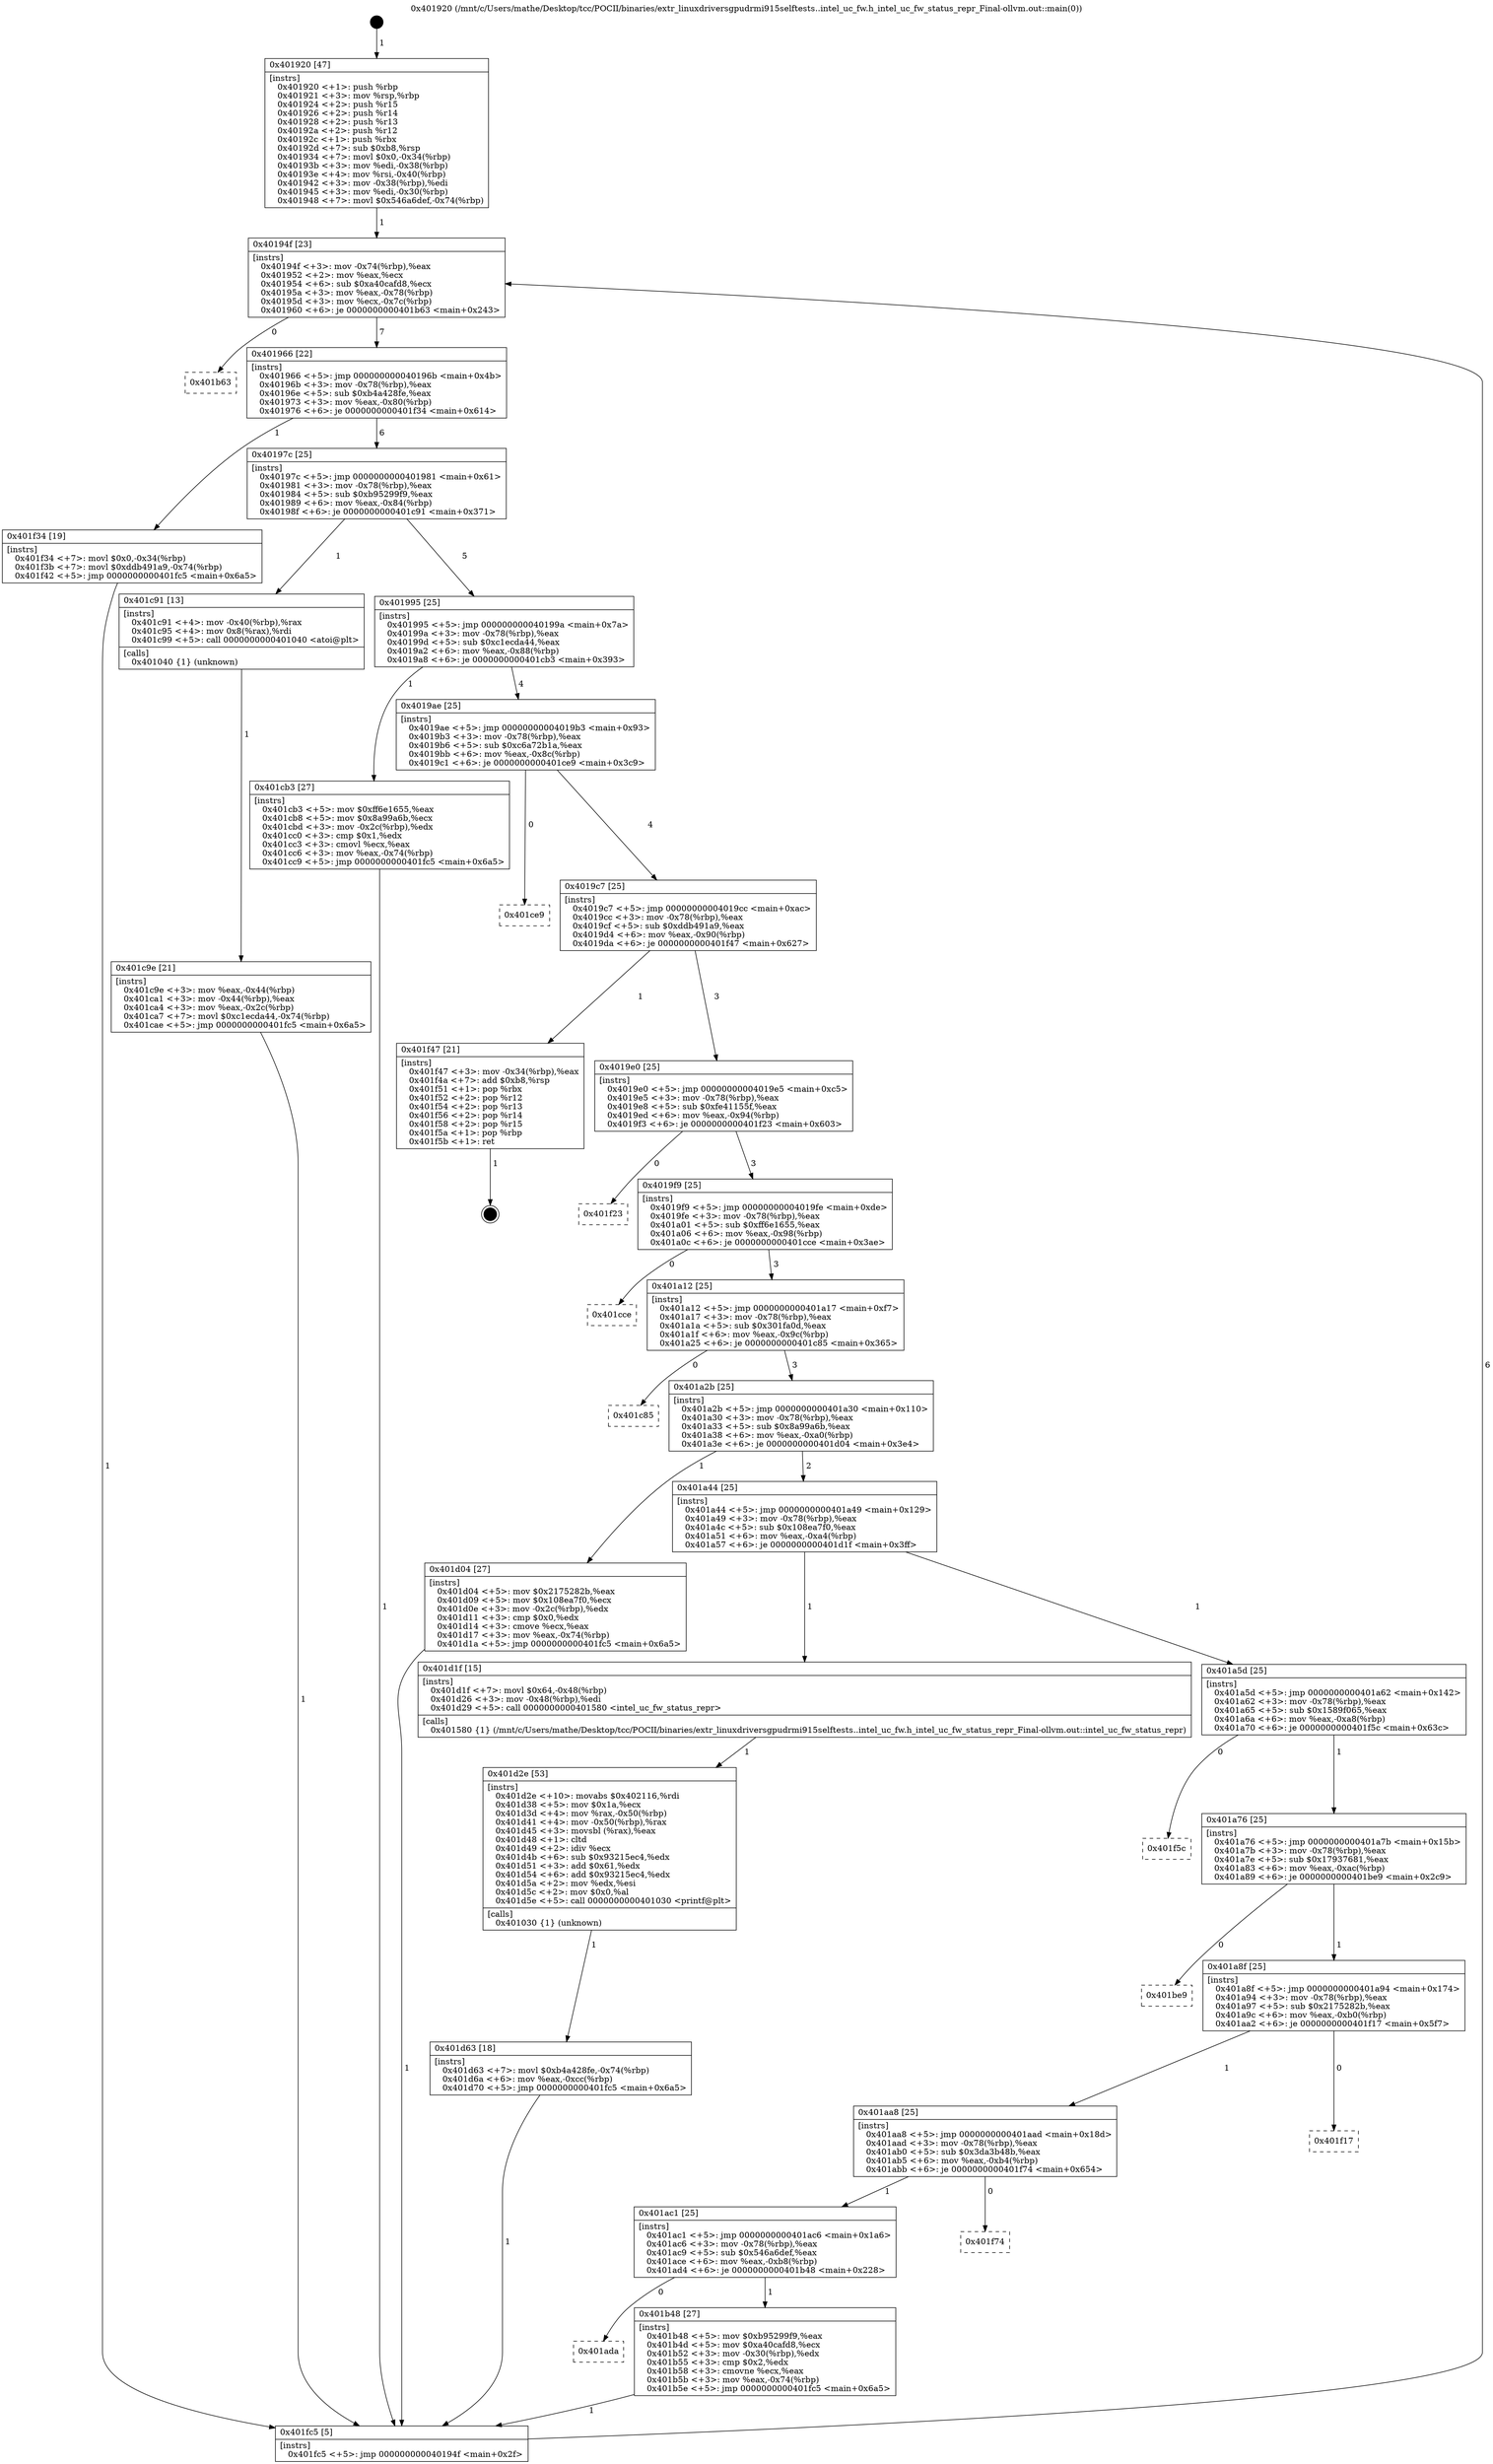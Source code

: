 digraph "0x401920" {
  label = "0x401920 (/mnt/c/Users/mathe/Desktop/tcc/POCII/binaries/extr_linuxdriversgpudrmi915selftests..intel_uc_fw.h_intel_uc_fw_status_repr_Final-ollvm.out::main(0))"
  labelloc = "t"
  node[shape=record]

  Entry [label="",width=0.3,height=0.3,shape=circle,fillcolor=black,style=filled]
  "0x40194f" [label="{
     0x40194f [23]\l
     | [instrs]\l
     &nbsp;&nbsp;0x40194f \<+3\>: mov -0x74(%rbp),%eax\l
     &nbsp;&nbsp;0x401952 \<+2\>: mov %eax,%ecx\l
     &nbsp;&nbsp;0x401954 \<+6\>: sub $0xa40cafd8,%ecx\l
     &nbsp;&nbsp;0x40195a \<+3\>: mov %eax,-0x78(%rbp)\l
     &nbsp;&nbsp;0x40195d \<+3\>: mov %ecx,-0x7c(%rbp)\l
     &nbsp;&nbsp;0x401960 \<+6\>: je 0000000000401b63 \<main+0x243\>\l
  }"]
  "0x401b63" [label="{
     0x401b63\l
  }", style=dashed]
  "0x401966" [label="{
     0x401966 [22]\l
     | [instrs]\l
     &nbsp;&nbsp;0x401966 \<+5\>: jmp 000000000040196b \<main+0x4b\>\l
     &nbsp;&nbsp;0x40196b \<+3\>: mov -0x78(%rbp),%eax\l
     &nbsp;&nbsp;0x40196e \<+5\>: sub $0xb4a428fe,%eax\l
     &nbsp;&nbsp;0x401973 \<+3\>: mov %eax,-0x80(%rbp)\l
     &nbsp;&nbsp;0x401976 \<+6\>: je 0000000000401f34 \<main+0x614\>\l
  }"]
  Exit [label="",width=0.3,height=0.3,shape=circle,fillcolor=black,style=filled,peripheries=2]
  "0x401f34" [label="{
     0x401f34 [19]\l
     | [instrs]\l
     &nbsp;&nbsp;0x401f34 \<+7\>: movl $0x0,-0x34(%rbp)\l
     &nbsp;&nbsp;0x401f3b \<+7\>: movl $0xddb491a9,-0x74(%rbp)\l
     &nbsp;&nbsp;0x401f42 \<+5\>: jmp 0000000000401fc5 \<main+0x6a5\>\l
  }"]
  "0x40197c" [label="{
     0x40197c [25]\l
     | [instrs]\l
     &nbsp;&nbsp;0x40197c \<+5\>: jmp 0000000000401981 \<main+0x61\>\l
     &nbsp;&nbsp;0x401981 \<+3\>: mov -0x78(%rbp),%eax\l
     &nbsp;&nbsp;0x401984 \<+5\>: sub $0xb95299f9,%eax\l
     &nbsp;&nbsp;0x401989 \<+6\>: mov %eax,-0x84(%rbp)\l
     &nbsp;&nbsp;0x40198f \<+6\>: je 0000000000401c91 \<main+0x371\>\l
  }"]
  "0x401d63" [label="{
     0x401d63 [18]\l
     | [instrs]\l
     &nbsp;&nbsp;0x401d63 \<+7\>: movl $0xb4a428fe,-0x74(%rbp)\l
     &nbsp;&nbsp;0x401d6a \<+6\>: mov %eax,-0xcc(%rbp)\l
     &nbsp;&nbsp;0x401d70 \<+5\>: jmp 0000000000401fc5 \<main+0x6a5\>\l
  }"]
  "0x401c91" [label="{
     0x401c91 [13]\l
     | [instrs]\l
     &nbsp;&nbsp;0x401c91 \<+4\>: mov -0x40(%rbp),%rax\l
     &nbsp;&nbsp;0x401c95 \<+4\>: mov 0x8(%rax),%rdi\l
     &nbsp;&nbsp;0x401c99 \<+5\>: call 0000000000401040 \<atoi@plt\>\l
     | [calls]\l
     &nbsp;&nbsp;0x401040 \{1\} (unknown)\l
  }"]
  "0x401995" [label="{
     0x401995 [25]\l
     | [instrs]\l
     &nbsp;&nbsp;0x401995 \<+5\>: jmp 000000000040199a \<main+0x7a\>\l
     &nbsp;&nbsp;0x40199a \<+3\>: mov -0x78(%rbp),%eax\l
     &nbsp;&nbsp;0x40199d \<+5\>: sub $0xc1ecda44,%eax\l
     &nbsp;&nbsp;0x4019a2 \<+6\>: mov %eax,-0x88(%rbp)\l
     &nbsp;&nbsp;0x4019a8 \<+6\>: je 0000000000401cb3 \<main+0x393\>\l
  }"]
  "0x401d2e" [label="{
     0x401d2e [53]\l
     | [instrs]\l
     &nbsp;&nbsp;0x401d2e \<+10\>: movabs $0x402116,%rdi\l
     &nbsp;&nbsp;0x401d38 \<+5\>: mov $0x1a,%ecx\l
     &nbsp;&nbsp;0x401d3d \<+4\>: mov %rax,-0x50(%rbp)\l
     &nbsp;&nbsp;0x401d41 \<+4\>: mov -0x50(%rbp),%rax\l
     &nbsp;&nbsp;0x401d45 \<+3\>: movsbl (%rax),%eax\l
     &nbsp;&nbsp;0x401d48 \<+1\>: cltd\l
     &nbsp;&nbsp;0x401d49 \<+2\>: idiv %ecx\l
     &nbsp;&nbsp;0x401d4b \<+6\>: sub $0x93215ec4,%edx\l
     &nbsp;&nbsp;0x401d51 \<+3\>: add $0x61,%edx\l
     &nbsp;&nbsp;0x401d54 \<+6\>: add $0x93215ec4,%edx\l
     &nbsp;&nbsp;0x401d5a \<+2\>: mov %edx,%esi\l
     &nbsp;&nbsp;0x401d5c \<+2\>: mov $0x0,%al\l
     &nbsp;&nbsp;0x401d5e \<+5\>: call 0000000000401030 \<printf@plt\>\l
     | [calls]\l
     &nbsp;&nbsp;0x401030 \{1\} (unknown)\l
  }"]
  "0x401cb3" [label="{
     0x401cb3 [27]\l
     | [instrs]\l
     &nbsp;&nbsp;0x401cb3 \<+5\>: mov $0xff6e1655,%eax\l
     &nbsp;&nbsp;0x401cb8 \<+5\>: mov $0x8a99a6b,%ecx\l
     &nbsp;&nbsp;0x401cbd \<+3\>: mov -0x2c(%rbp),%edx\l
     &nbsp;&nbsp;0x401cc0 \<+3\>: cmp $0x1,%edx\l
     &nbsp;&nbsp;0x401cc3 \<+3\>: cmovl %ecx,%eax\l
     &nbsp;&nbsp;0x401cc6 \<+3\>: mov %eax,-0x74(%rbp)\l
     &nbsp;&nbsp;0x401cc9 \<+5\>: jmp 0000000000401fc5 \<main+0x6a5\>\l
  }"]
  "0x4019ae" [label="{
     0x4019ae [25]\l
     | [instrs]\l
     &nbsp;&nbsp;0x4019ae \<+5\>: jmp 00000000004019b3 \<main+0x93\>\l
     &nbsp;&nbsp;0x4019b3 \<+3\>: mov -0x78(%rbp),%eax\l
     &nbsp;&nbsp;0x4019b6 \<+5\>: sub $0xc6a72b1a,%eax\l
     &nbsp;&nbsp;0x4019bb \<+6\>: mov %eax,-0x8c(%rbp)\l
     &nbsp;&nbsp;0x4019c1 \<+6\>: je 0000000000401ce9 \<main+0x3c9\>\l
  }"]
  "0x401c9e" [label="{
     0x401c9e [21]\l
     | [instrs]\l
     &nbsp;&nbsp;0x401c9e \<+3\>: mov %eax,-0x44(%rbp)\l
     &nbsp;&nbsp;0x401ca1 \<+3\>: mov -0x44(%rbp),%eax\l
     &nbsp;&nbsp;0x401ca4 \<+3\>: mov %eax,-0x2c(%rbp)\l
     &nbsp;&nbsp;0x401ca7 \<+7\>: movl $0xc1ecda44,-0x74(%rbp)\l
     &nbsp;&nbsp;0x401cae \<+5\>: jmp 0000000000401fc5 \<main+0x6a5\>\l
  }"]
  "0x401ce9" [label="{
     0x401ce9\l
  }", style=dashed]
  "0x4019c7" [label="{
     0x4019c7 [25]\l
     | [instrs]\l
     &nbsp;&nbsp;0x4019c7 \<+5\>: jmp 00000000004019cc \<main+0xac\>\l
     &nbsp;&nbsp;0x4019cc \<+3\>: mov -0x78(%rbp),%eax\l
     &nbsp;&nbsp;0x4019cf \<+5\>: sub $0xddb491a9,%eax\l
     &nbsp;&nbsp;0x4019d4 \<+6\>: mov %eax,-0x90(%rbp)\l
     &nbsp;&nbsp;0x4019da \<+6\>: je 0000000000401f47 \<main+0x627\>\l
  }"]
  "0x401920" [label="{
     0x401920 [47]\l
     | [instrs]\l
     &nbsp;&nbsp;0x401920 \<+1\>: push %rbp\l
     &nbsp;&nbsp;0x401921 \<+3\>: mov %rsp,%rbp\l
     &nbsp;&nbsp;0x401924 \<+2\>: push %r15\l
     &nbsp;&nbsp;0x401926 \<+2\>: push %r14\l
     &nbsp;&nbsp;0x401928 \<+2\>: push %r13\l
     &nbsp;&nbsp;0x40192a \<+2\>: push %r12\l
     &nbsp;&nbsp;0x40192c \<+1\>: push %rbx\l
     &nbsp;&nbsp;0x40192d \<+7\>: sub $0xb8,%rsp\l
     &nbsp;&nbsp;0x401934 \<+7\>: movl $0x0,-0x34(%rbp)\l
     &nbsp;&nbsp;0x40193b \<+3\>: mov %edi,-0x38(%rbp)\l
     &nbsp;&nbsp;0x40193e \<+4\>: mov %rsi,-0x40(%rbp)\l
     &nbsp;&nbsp;0x401942 \<+3\>: mov -0x38(%rbp),%edi\l
     &nbsp;&nbsp;0x401945 \<+3\>: mov %edi,-0x30(%rbp)\l
     &nbsp;&nbsp;0x401948 \<+7\>: movl $0x546a6def,-0x74(%rbp)\l
  }"]
  "0x401f47" [label="{
     0x401f47 [21]\l
     | [instrs]\l
     &nbsp;&nbsp;0x401f47 \<+3\>: mov -0x34(%rbp),%eax\l
     &nbsp;&nbsp;0x401f4a \<+7\>: add $0xb8,%rsp\l
     &nbsp;&nbsp;0x401f51 \<+1\>: pop %rbx\l
     &nbsp;&nbsp;0x401f52 \<+2\>: pop %r12\l
     &nbsp;&nbsp;0x401f54 \<+2\>: pop %r13\l
     &nbsp;&nbsp;0x401f56 \<+2\>: pop %r14\l
     &nbsp;&nbsp;0x401f58 \<+2\>: pop %r15\l
     &nbsp;&nbsp;0x401f5a \<+1\>: pop %rbp\l
     &nbsp;&nbsp;0x401f5b \<+1\>: ret\l
  }"]
  "0x4019e0" [label="{
     0x4019e0 [25]\l
     | [instrs]\l
     &nbsp;&nbsp;0x4019e0 \<+5\>: jmp 00000000004019e5 \<main+0xc5\>\l
     &nbsp;&nbsp;0x4019e5 \<+3\>: mov -0x78(%rbp),%eax\l
     &nbsp;&nbsp;0x4019e8 \<+5\>: sub $0xfe41155f,%eax\l
     &nbsp;&nbsp;0x4019ed \<+6\>: mov %eax,-0x94(%rbp)\l
     &nbsp;&nbsp;0x4019f3 \<+6\>: je 0000000000401f23 \<main+0x603\>\l
  }"]
  "0x401fc5" [label="{
     0x401fc5 [5]\l
     | [instrs]\l
     &nbsp;&nbsp;0x401fc5 \<+5\>: jmp 000000000040194f \<main+0x2f\>\l
  }"]
  "0x401f23" [label="{
     0x401f23\l
  }", style=dashed]
  "0x4019f9" [label="{
     0x4019f9 [25]\l
     | [instrs]\l
     &nbsp;&nbsp;0x4019f9 \<+5\>: jmp 00000000004019fe \<main+0xde\>\l
     &nbsp;&nbsp;0x4019fe \<+3\>: mov -0x78(%rbp),%eax\l
     &nbsp;&nbsp;0x401a01 \<+5\>: sub $0xff6e1655,%eax\l
     &nbsp;&nbsp;0x401a06 \<+6\>: mov %eax,-0x98(%rbp)\l
     &nbsp;&nbsp;0x401a0c \<+6\>: je 0000000000401cce \<main+0x3ae\>\l
  }"]
  "0x401ada" [label="{
     0x401ada\l
  }", style=dashed]
  "0x401cce" [label="{
     0x401cce\l
  }", style=dashed]
  "0x401a12" [label="{
     0x401a12 [25]\l
     | [instrs]\l
     &nbsp;&nbsp;0x401a12 \<+5\>: jmp 0000000000401a17 \<main+0xf7\>\l
     &nbsp;&nbsp;0x401a17 \<+3\>: mov -0x78(%rbp),%eax\l
     &nbsp;&nbsp;0x401a1a \<+5\>: sub $0x301fa0d,%eax\l
     &nbsp;&nbsp;0x401a1f \<+6\>: mov %eax,-0x9c(%rbp)\l
     &nbsp;&nbsp;0x401a25 \<+6\>: je 0000000000401c85 \<main+0x365\>\l
  }"]
  "0x401b48" [label="{
     0x401b48 [27]\l
     | [instrs]\l
     &nbsp;&nbsp;0x401b48 \<+5\>: mov $0xb95299f9,%eax\l
     &nbsp;&nbsp;0x401b4d \<+5\>: mov $0xa40cafd8,%ecx\l
     &nbsp;&nbsp;0x401b52 \<+3\>: mov -0x30(%rbp),%edx\l
     &nbsp;&nbsp;0x401b55 \<+3\>: cmp $0x2,%edx\l
     &nbsp;&nbsp;0x401b58 \<+3\>: cmovne %ecx,%eax\l
     &nbsp;&nbsp;0x401b5b \<+3\>: mov %eax,-0x74(%rbp)\l
     &nbsp;&nbsp;0x401b5e \<+5\>: jmp 0000000000401fc5 \<main+0x6a5\>\l
  }"]
  "0x401c85" [label="{
     0x401c85\l
  }", style=dashed]
  "0x401a2b" [label="{
     0x401a2b [25]\l
     | [instrs]\l
     &nbsp;&nbsp;0x401a2b \<+5\>: jmp 0000000000401a30 \<main+0x110\>\l
     &nbsp;&nbsp;0x401a30 \<+3\>: mov -0x78(%rbp),%eax\l
     &nbsp;&nbsp;0x401a33 \<+5\>: sub $0x8a99a6b,%eax\l
     &nbsp;&nbsp;0x401a38 \<+6\>: mov %eax,-0xa0(%rbp)\l
     &nbsp;&nbsp;0x401a3e \<+6\>: je 0000000000401d04 \<main+0x3e4\>\l
  }"]
  "0x401ac1" [label="{
     0x401ac1 [25]\l
     | [instrs]\l
     &nbsp;&nbsp;0x401ac1 \<+5\>: jmp 0000000000401ac6 \<main+0x1a6\>\l
     &nbsp;&nbsp;0x401ac6 \<+3\>: mov -0x78(%rbp),%eax\l
     &nbsp;&nbsp;0x401ac9 \<+5\>: sub $0x546a6def,%eax\l
     &nbsp;&nbsp;0x401ace \<+6\>: mov %eax,-0xb8(%rbp)\l
     &nbsp;&nbsp;0x401ad4 \<+6\>: je 0000000000401b48 \<main+0x228\>\l
  }"]
  "0x401d04" [label="{
     0x401d04 [27]\l
     | [instrs]\l
     &nbsp;&nbsp;0x401d04 \<+5\>: mov $0x2175282b,%eax\l
     &nbsp;&nbsp;0x401d09 \<+5\>: mov $0x108ea7f0,%ecx\l
     &nbsp;&nbsp;0x401d0e \<+3\>: mov -0x2c(%rbp),%edx\l
     &nbsp;&nbsp;0x401d11 \<+3\>: cmp $0x0,%edx\l
     &nbsp;&nbsp;0x401d14 \<+3\>: cmove %ecx,%eax\l
     &nbsp;&nbsp;0x401d17 \<+3\>: mov %eax,-0x74(%rbp)\l
     &nbsp;&nbsp;0x401d1a \<+5\>: jmp 0000000000401fc5 \<main+0x6a5\>\l
  }"]
  "0x401a44" [label="{
     0x401a44 [25]\l
     | [instrs]\l
     &nbsp;&nbsp;0x401a44 \<+5\>: jmp 0000000000401a49 \<main+0x129\>\l
     &nbsp;&nbsp;0x401a49 \<+3\>: mov -0x78(%rbp),%eax\l
     &nbsp;&nbsp;0x401a4c \<+5\>: sub $0x108ea7f0,%eax\l
     &nbsp;&nbsp;0x401a51 \<+6\>: mov %eax,-0xa4(%rbp)\l
     &nbsp;&nbsp;0x401a57 \<+6\>: je 0000000000401d1f \<main+0x3ff\>\l
  }"]
  "0x401f74" [label="{
     0x401f74\l
  }", style=dashed]
  "0x401d1f" [label="{
     0x401d1f [15]\l
     | [instrs]\l
     &nbsp;&nbsp;0x401d1f \<+7\>: movl $0x64,-0x48(%rbp)\l
     &nbsp;&nbsp;0x401d26 \<+3\>: mov -0x48(%rbp),%edi\l
     &nbsp;&nbsp;0x401d29 \<+5\>: call 0000000000401580 \<intel_uc_fw_status_repr\>\l
     | [calls]\l
     &nbsp;&nbsp;0x401580 \{1\} (/mnt/c/Users/mathe/Desktop/tcc/POCII/binaries/extr_linuxdriversgpudrmi915selftests..intel_uc_fw.h_intel_uc_fw_status_repr_Final-ollvm.out::intel_uc_fw_status_repr)\l
  }"]
  "0x401a5d" [label="{
     0x401a5d [25]\l
     | [instrs]\l
     &nbsp;&nbsp;0x401a5d \<+5\>: jmp 0000000000401a62 \<main+0x142\>\l
     &nbsp;&nbsp;0x401a62 \<+3\>: mov -0x78(%rbp),%eax\l
     &nbsp;&nbsp;0x401a65 \<+5\>: sub $0x1589f065,%eax\l
     &nbsp;&nbsp;0x401a6a \<+6\>: mov %eax,-0xa8(%rbp)\l
     &nbsp;&nbsp;0x401a70 \<+6\>: je 0000000000401f5c \<main+0x63c\>\l
  }"]
  "0x401aa8" [label="{
     0x401aa8 [25]\l
     | [instrs]\l
     &nbsp;&nbsp;0x401aa8 \<+5\>: jmp 0000000000401aad \<main+0x18d\>\l
     &nbsp;&nbsp;0x401aad \<+3\>: mov -0x78(%rbp),%eax\l
     &nbsp;&nbsp;0x401ab0 \<+5\>: sub $0x3da3b48b,%eax\l
     &nbsp;&nbsp;0x401ab5 \<+6\>: mov %eax,-0xb4(%rbp)\l
     &nbsp;&nbsp;0x401abb \<+6\>: je 0000000000401f74 \<main+0x654\>\l
  }"]
  "0x401f5c" [label="{
     0x401f5c\l
  }", style=dashed]
  "0x401a76" [label="{
     0x401a76 [25]\l
     | [instrs]\l
     &nbsp;&nbsp;0x401a76 \<+5\>: jmp 0000000000401a7b \<main+0x15b\>\l
     &nbsp;&nbsp;0x401a7b \<+3\>: mov -0x78(%rbp),%eax\l
     &nbsp;&nbsp;0x401a7e \<+5\>: sub $0x17937681,%eax\l
     &nbsp;&nbsp;0x401a83 \<+6\>: mov %eax,-0xac(%rbp)\l
     &nbsp;&nbsp;0x401a89 \<+6\>: je 0000000000401be9 \<main+0x2c9\>\l
  }"]
  "0x401f17" [label="{
     0x401f17\l
  }", style=dashed]
  "0x401be9" [label="{
     0x401be9\l
  }", style=dashed]
  "0x401a8f" [label="{
     0x401a8f [25]\l
     | [instrs]\l
     &nbsp;&nbsp;0x401a8f \<+5\>: jmp 0000000000401a94 \<main+0x174\>\l
     &nbsp;&nbsp;0x401a94 \<+3\>: mov -0x78(%rbp),%eax\l
     &nbsp;&nbsp;0x401a97 \<+5\>: sub $0x2175282b,%eax\l
     &nbsp;&nbsp;0x401a9c \<+6\>: mov %eax,-0xb0(%rbp)\l
     &nbsp;&nbsp;0x401aa2 \<+6\>: je 0000000000401f17 \<main+0x5f7\>\l
  }"]
  Entry -> "0x401920" [label=" 1"]
  "0x40194f" -> "0x401b63" [label=" 0"]
  "0x40194f" -> "0x401966" [label=" 7"]
  "0x401f47" -> Exit [label=" 1"]
  "0x401966" -> "0x401f34" [label=" 1"]
  "0x401966" -> "0x40197c" [label=" 6"]
  "0x401f34" -> "0x401fc5" [label=" 1"]
  "0x40197c" -> "0x401c91" [label=" 1"]
  "0x40197c" -> "0x401995" [label=" 5"]
  "0x401d63" -> "0x401fc5" [label=" 1"]
  "0x401995" -> "0x401cb3" [label=" 1"]
  "0x401995" -> "0x4019ae" [label=" 4"]
  "0x401d2e" -> "0x401d63" [label=" 1"]
  "0x4019ae" -> "0x401ce9" [label=" 0"]
  "0x4019ae" -> "0x4019c7" [label=" 4"]
  "0x401d1f" -> "0x401d2e" [label=" 1"]
  "0x4019c7" -> "0x401f47" [label=" 1"]
  "0x4019c7" -> "0x4019e0" [label=" 3"]
  "0x401d04" -> "0x401fc5" [label=" 1"]
  "0x4019e0" -> "0x401f23" [label=" 0"]
  "0x4019e0" -> "0x4019f9" [label=" 3"]
  "0x401cb3" -> "0x401fc5" [label=" 1"]
  "0x4019f9" -> "0x401cce" [label=" 0"]
  "0x4019f9" -> "0x401a12" [label=" 3"]
  "0x401c9e" -> "0x401fc5" [label=" 1"]
  "0x401a12" -> "0x401c85" [label=" 0"]
  "0x401a12" -> "0x401a2b" [label=" 3"]
  "0x401c91" -> "0x401c9e" [label=" 1"]
  "0x401a2b" -> "0x401d04" [label=" 1"]
  "0x401a2b" -> "0x401a44" [label=" 2"]
  "0x401920" -> "0x40194f" [label=" 1"]
  "0x401a44" -> "0x401d1f" [label=" 1"]
  "0x401a44" -> "0x401a5d" [label=" 1"]
  "0x401b48" -> "0x401fc5" [label=" 1"]
  "0x401a5d" -> "0x401f5c" [label=" 0"]
  "0x401a5d" -> "0x401a76" [label=" 1"]
  "0x401ac1" -> "0x401b48" [label=" 1"]
  "0x401a76" -> "0x401be9" [label=" 0"]
  "0x401a76" -> "0x401a8f" [label=" 1"]
  "0x401fc5" -> "0x40194f" [label=" 6"]
  "0x401a8f" -> "0x401f17" [label=" 0"]
  "0x401a8f" -> "0x401aa8" [label=" 1"]
  "0x401ac1" -> "0x401ada" [label=" 0"]
  "0x401aa8" -> "0x401f74" [label=" 0"]
  "0x401aa8" -> "0x401ac1" [label=" 1"]
}
